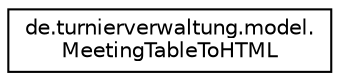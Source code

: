 digraph "Grafische Darstellung der Klassenhierarchie"
{
  edge [fontname="Helvetica",fontsize="10",labelfontname="Helvetica",labelfontsize="10"];
  node [fontname="Helvetica",fontsize="10",shape=record];
  rankdir="LR";
  Node1 [label="de.turnierverwaltung.model.\lMeetingTableToHTML",height=0.2,width=0.4,color="black", fillcolor="white", style="filled",URL="$classde_1_1turnierverwaltung_1_1model_1_1_meeting_table_to_h_t_m_l.html"];
}
